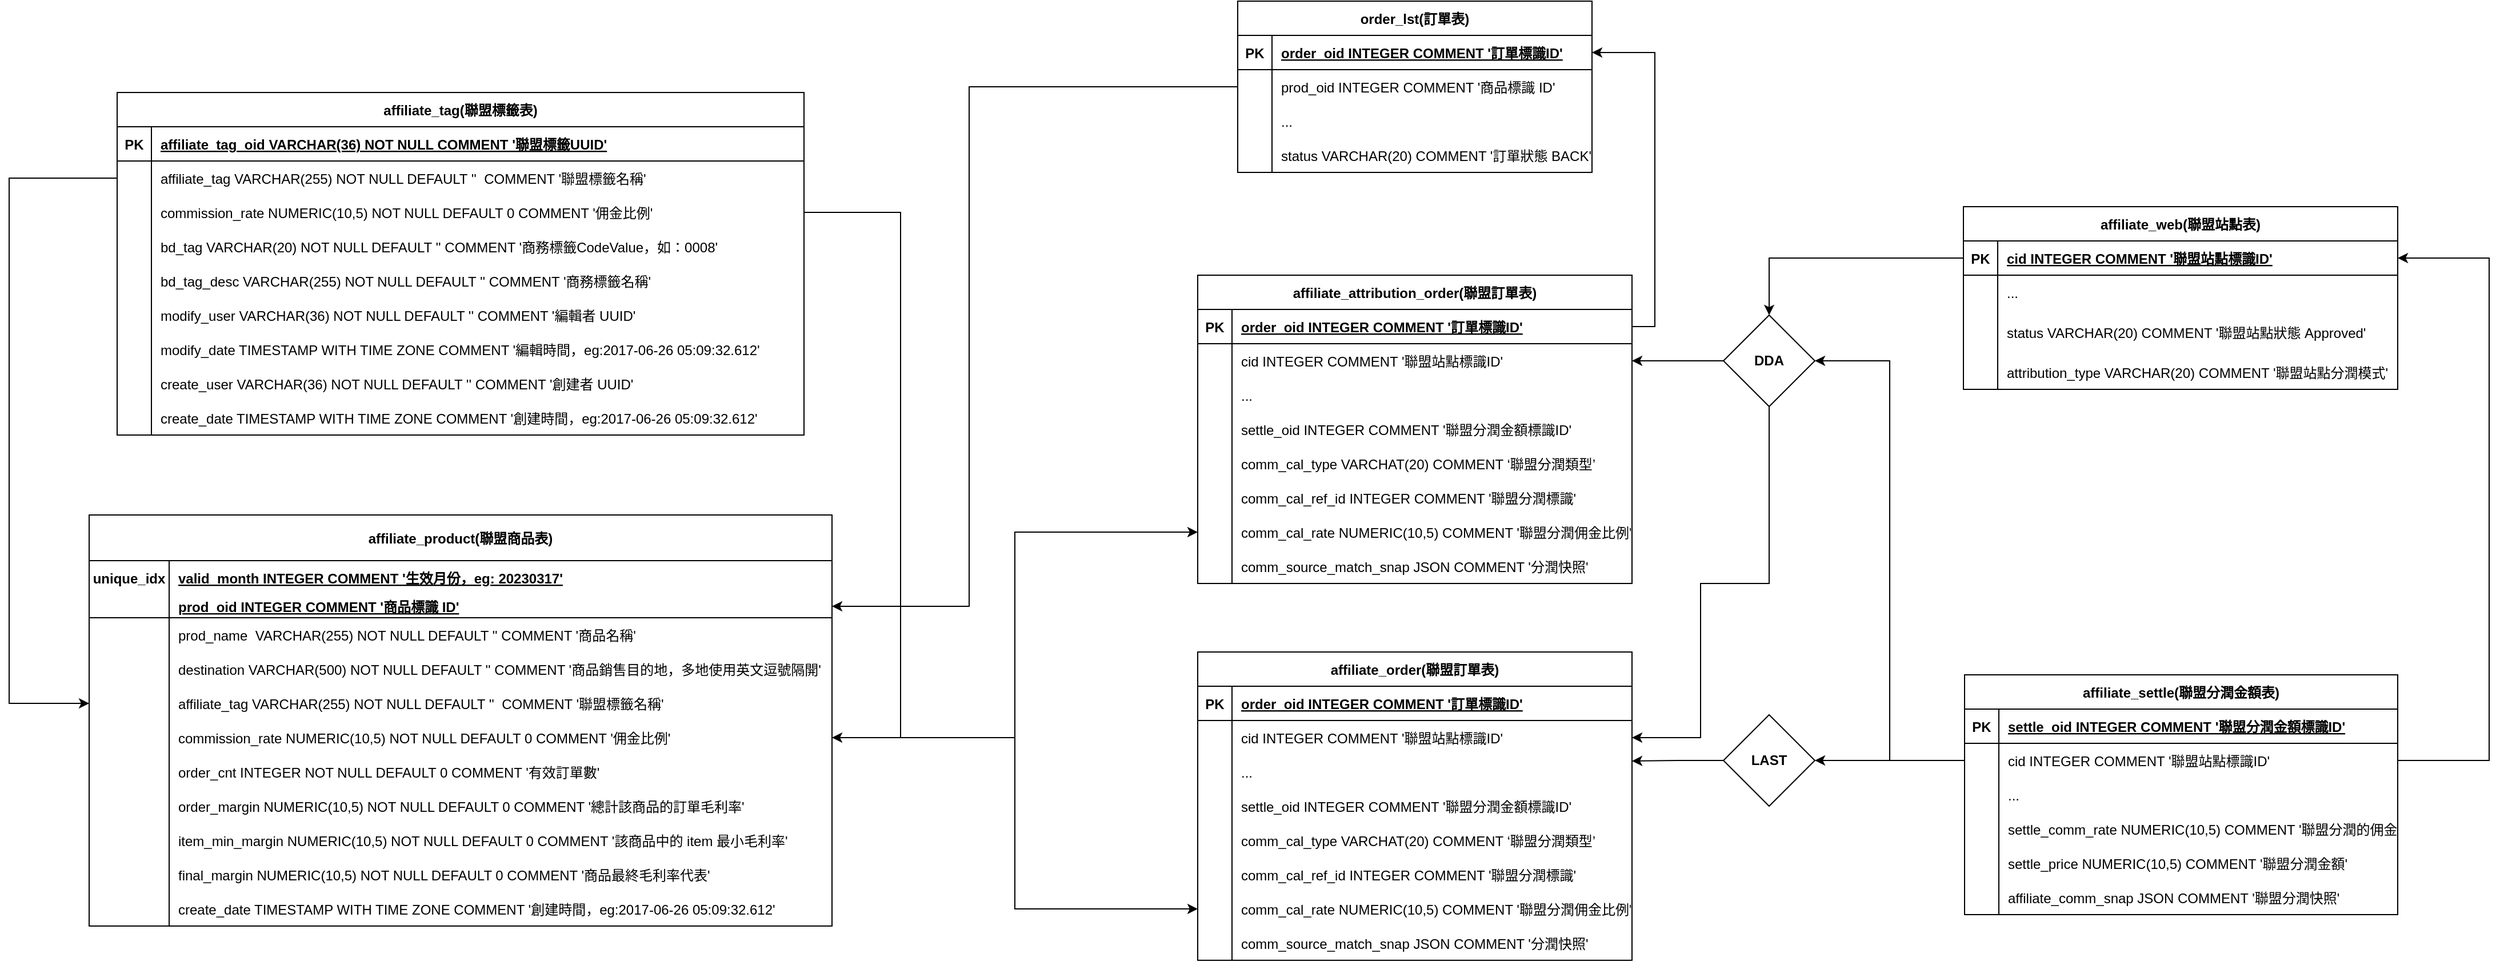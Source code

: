 <mxfile version="20.8.16" type="github">
  <diagram id="R2lEEEUBdFMjLlhIrx00" name="Page-1">
    <mxGraphModel dx="1203" dy="2204" grid="1" gridSize="10" guides="1" tooltips="1" connect="1" arrows="1" fold="1" page="1" pageScale="1" pageWidth="850" pageHeight="1100" math="0" shadow="0" extFonts="Permanent Marker^https://fonts.googleapis.com/css?family=Permanent+Marker">
      <root>
        <mxCell id="0" />
        <mxCell id="1" parent="0" />
        <mxCell id="WJ0qPZ8VlOcd7IL-W5qs-34" value="affiliate_tag(聯盟標籤表)" style="shape=table;startSize=30;container=1;collapsible=1;childLayout=tableLayout;fixedRows=1;rowLines=0;fontStyle=1;align=center;resizeLast=1;" parent="1" vertex="1">
          <mxGeometry x="1104.5" y="-940" width="601" height="300" as="geometry" />
        </mxCell>
        <mxCell id="WJ0qPZ8VlOcd7IL-W5qs-35" value="" style="shape=tableRow;horizontal=0;startSize=0;swimlaneHead=0;swimlaneBody=0;fillColor=none;collapsible=0;dropTarget=0;points=[[0,0.5],[1,0.5]];portConstraint=eastwest;top=0;left=0;right=0;bottom=1;" parent="WJ0qPZ8VlOcd7IL-W5qs-34" vertex="1">
          <mxGeometry y="30" width="601" height="30" as="geometry" />
        </mxCell>
        <mxCell id="WJ0qPZ8VlOcd7IL-W5qs-36" value="PK" style="shape=partialRectangle;connectable=0;fillColor=none;top=0;left=0;bottom=0;right=0;fontStyle=1;overflow=hidden;" parent="WJ0qPZ8VlOcd7IL-W5qs-35" vertex="1">
          <mxGeometry width="30" height="30" as="geometry">
            <mxRectangle width="30" height="30" as="alternateBounds" />
          </mxGeometry>
        </mxCell>
        <mxCell id="WJ0qPZ8VlOcd7IL-W5qs-37" value="affiliate_tag_oid VARCHAR(36) NOT NULL COMMENT &#39;聯盟標籤UUID&#39;" style="shape=partialRectangle;connectable=0;fillColor=none;top=0;left=0;bottom=0;right=0;align=left;spacingLeft=6;fontStyle=5;overflow=hidden;" parent="WJ0qPZ8VlOcd7IL-W5qs-35" vertex="1">
          <mxGeometry x="30" width="571" height="30" as="geometry">
            <mxRectangle width="571" height="30" as="alternateBounds" />
          </mxGeometry>
        </mxCell>
        <mxCell id="WJ0qPZ8VlOcd7IL-W5qs-38" value="" style="shape=tableRow;horizontal=0;startSize=0;swimlaneHead=0;swimlaneBody=0;fillColor=none;collapsible=0;dropTarget=0;points=[[0,0.5],[1,0.5]];portConstraint=eastwest;top=0;left=0;right=0;bottom=0;" parent="WJ0qPZ8VlOcd7IL-W5qs-34" vertex="1">
          <mxGeometry y="60" width="601" height="30" as="geometry" />
        </mxCell>
        <mxCell id="WJ0qPZ8VlOcd7IL-W5qs-39" value="" style="shape=partialRectangle;connectable=0;fillColor=none;top=0;left=0;bottom=0;right=0;editable=1;overflow=hidden;" parent="WJ0qPZ8VlOcd7IL-W5qs-38" vertex="1">
          <mxGeometry width="30" height="30" as="geometry">
            <mxRectangle width="30" height="30" as="alternateBounds" />
          </mxGeometry>
        </mxCell>
        <mxCell id="WJ0qPZ8VlOcd7IL-W5qs-40" value="affiliate_tag VARCHAR(255) NOT NULL DEFAULT &#39;&#39;  COMMENT &#39;聯盟標籤名稱&#39;" style="shape=partialRectangle;connectable=0;fillColor=none;top=0;left=0;bottom=0;right=0;align=left;spacingLeft=6;overflow=hidden;" parent="WJ0qPZ8VlOcd7IL-W5qs-38" vertex="1">
          <mxGeometry x="30" width="571" height="30" as="geometry">
            <mxRectangle width="571" height="30" as="alternateBounds" />
          </mxGeometry>
        </mxCell>
        <mxCell id="WJ0qPZ8VlOcd7IL-W5qs-57" value="" style="shape=tableRow;horizontal=0;startSize=0;swimlaneHead=0;swimlaneBody=0;fillColor=none;collapsible=0;dropTarget=0;points=[[0,0.5],[1,0.5]];portConstraint=eastwest;top=0;left=0;right=0;bottom=0;" parent="WJ0qPZ8VlOcd7IL-W5qs-34" vertex="1">
          <mxGeometry y="90" width="601" height="30" as="geometry" />
        </mxCell>
        <mxCell id="WJ0qPZ8VlOcd7IL-W5qs-58" value="" style="shape=partialRectangle;connectable=0;fillColor=none;top=0;left=0;bottom=0;right=0;editable=1;overflow=hidden;" parent="WJ0qPZ8VlOcd7IL-W5qs-57" vertex="1">
          <mxGeometry width="30" height="30" as="geometry">
            <mxRectangle width="30" height="30" as="alternateBounds" />
          </mxGeometry>
        </mxCell>
        <mxCell id="WJ0qPZ8VlOcd7IL-W5qs-59" value="commission_rate NUMERIC(10,5) NOT NULL DEFAULT 0 COMMENT &#39;佣金比例&#39;" style="shape=partialRectangle;connectable=0;fillColor=none;top=0;left=0;bottom=0;right=0;align=left;spacingLeft=6;overflow=hidden;" parent="WJ0qPZ8VlOcd7IL-W5qs-57" vertex="1">
          <mxGeometry x="30" width="571" height="30" as="geometry">
            <mxRectangle width="571" height="30" as="alternateBounds" />
          </mxGeometry>
        </mxCell>
        <mxCell id="WJ0qPZ8VlOcd7IL-W5qs-41" value="" style="shape=tableRow;horizontal=0;startSize=0;swimlaneHead=0;swimlaneBody=0;fillColor=none;collapsible=0;dropTarget=0;points=[[0,0.5],[1,0.5]];portConstraint=eastwest;top=0;left=0;right=0;bottom=0;" parent="WJ0qPZ8VlOcd7IL-W5qs-34" vertex="1">
          <mxGeometry y="120" width="601" height="30" as="geometry" />
        </mxCell>
        <mxCell id="WJ0qPZ8VlOcd7IL-W5qs-42" value="" style="shape=partialRectangle;connectable=0;fillColor=none;top=0;left=0;bottom=0;right=0;editable=1;overflow=hidden;" parent="WJ0qPZ8VlOcd7IL-W5qs-41" vertex="1">
          <mxGeometry width="30" height="30" as="geometry">
            <mxRectangle width="30" height="30" as="alternateBounds" />
          </mxGeometry>
        </mxCell>
        <mxCell id="WJ0qPZ8VlOcd7IL-W5qs-43" value="bd_tag VARCHAR(20) NOT NULL DEFAULT &#39;&#39; COMMENT &#39;商務標籤CodeValue，如：0008&#39;" style="shape=partialRectangle;connectable=0;fillColor=none;top=0;left=0;bottom=0;right=0;align=left;spacingLeft=6;overflow=hidden;" parent="WJ0qPZ8VlOcd7IL-W5qs-41" vertex="1">
          <mxGeometry x="30" width="571" height="30" as="geometry">
            <mxRectangle width="571" height="30" as="alternateBounds" />
          </mxGeometry>
        </mxCell>
        <mxCell id="WJ0qPZ8VlOcd7IL-W5qs-54" value="" style="shape=tableRow;horizontal=0;startSize=0;swimlaneHead=0;swimlaneBody=0;fillColor=none;collapsible=0;dropTarget=0;points=[[0,0.5],[1,0.5]];portConstraint=eastwest;top=0;left=0;right=0;bottom=0;" parent="WJ0qPZ8VlOcd7IL-W5qs-34" vertex="1">
          <mxGeometry y="150" width="601" height="30" as="geometry" />
        </mxCell>
        <mxCell id="WJ0qPZ8VlOcd7IL-W5qs-55" value="" style="shape=partialRectangle;connectable=0;fillColor=none;top=0;left=0;bottom=0;right=0;editable=1;overflow=hidden;" parent="WJ0qPZ8VlOcd7IL-W5qs-54" vertex="1">
          <mxGeometry width="30" height="30" as="geometry">
            <mxRectangle width="30" height="30" as="alternateBounds" />
          </mxGeometry>
        </mxCell>
        <mxCell id="WJ0qPZ8VlOcd7IL-W5qs-56" value="bd_tag_desc VARCHAR(255) NOT NULL DEFAULT &#39;&#39; COMMENT &#39;商務標籤名稱&#39;" style="shape=partialRectangle;connectable=0;fillColor=none;top=0;left=0;bottom=0;right=0;align=left;spacingLeft=6;overflow=hidden;" parent="WJ0qPZ8VlOcd7IL-W5qs-54" vertex="1">
          <mxGeometry x="30" width="571" height="30" as="geometry">
            <mxRectangle width="571" height="30" as="alternateBounds" />
          </mxGeometry>
        </mxCell>
        <mxCell id="WJ0qPZ8VlOcd7IL-W5qs-60" value="" style="shape=tableRow;horizontal=0;startSize=0;swimlaneHead=0;swimlaneBody=0;fillColor=none;collapsible=0;dropTarget=0;points=[[0,0.5],[1,0.5]];portConstraint=eastwest;top=0;left=0;right=0;bottom=0;" parent="WJ0qPZ8VlOcd7IL-W5qs-34" vertex="1">
          <mxGeometry y="180" width="601" height="30" as="geometry" />
        </mxCell>
        <mxCell id="WJ0qPZ8VlOcd7IL-W5qs-61" value="" style="shape=partialRectangle;connectable=0;fillColor=none;top=0;left=0;bottom=0;right=0;editable=1;overflow=hidden;" parent="WJ0qPZ8VlOcd7IL-W5qs-60" vertex="1">
          <mxGeometry width="30" height="30" as="geometry">
            <mxRectangle width="30" height="30" as="alternateBounds" />
          </mxGeometry>
        </mxCell>
        <mxCell id="WJ0qPZ8VlOcd7IL-W5qs-62" value="modify_user VARCHAR(36) NOT NULL DEFAULT &#39;&#39; COMMENT &#39;編輯者 UUID&#39;" style="shape=partialRectangle;connectable=0;fillColor=none;top=0;left=0;bottom=0;right=0;align=left;spacingLeft=6;overflow=hidden;" parent="WJ0qPZ8VlOcd7IL-W5qs-60" vertex="1">
          <mxGeometry x="30" width="571" height="30" as="geometry">
            <mxRectangle width="571" height="30" as="alternateBounds" />
          </mxGeometry>
        </mxCell>
        <mxCell id="WJ0qPZ8VlOcd7IL-W5qs-66" value="" style="shape=tableRow;horizontal=0;startSize=0;swimlaneHead=0;swimlaneBody=0;fillColor=none;collapsible=0;dropTarget=0;points=[[0,0.5],[1,0.5]];portConstraint=eastwest;top=0;left=0;right=0;bottom=0;" parent="WJ0qPZ8VlOcd7IL-W5qs-34" vertex="1">
          <mxGeometry y="210" width="601" height="30" as="geometry" />
        </mxCell>
        <mxCell id="WJ0qPZ8VlOcd7IL-W5qs-67" value="" style="shape=partialRectangle;connectable=0;fillColor=none;top=0;left=0;bottom=0;right=0;editable=1;overflow=hidden;" parent="WJ0qPZ8VlOcd7IL-W5qs-66" vertex="1">
          <mxGeometry width="30" height="30" as="geometry">
            <mxRectangle width="30" height="30" as="alternateBounds" />
          </mxGeometry>
        </mxCell>
        <mxCell id="WJ0qPZ8VlOcd7IL-W5qs-68" value="modify_date TIMESTAMP WITH TIME ZONE COMMENT &#39;編輯時間，eg:2017-06-26 05:09:32.612&#39;" style="shape=partialRectangle;connectable=0;fillColor=none;top=0;left=0;bottom=0;right=0;align=left;spacingLeft=6;overflow=hidden;" parent="WJ0qPZ8VlOcd7IL-W5qs-66" vertex="1">
          <mxGeometry x="30" width="571" height="30" as="geometry">
            <mxRectangle width="571" height="30" as="alternateBounds" />
          </mxGeometry>
        </mxCell>
        <mxCell id="WJ0qPZ8VlOcd7IL-W5qs-63" value="" style="shape=tableRow;horizontal=0;startSize=0;swimlaneHead=0;swimlaneBody=0;fillColor=none;collapsible=0;dropTarget=0;points=[[0,0.5],[1,0.5]];portConstraint=eastwest;top=0;left=0;right=0;bottom=0;" parent="WJ0qPZ8VlOcd7IL-W5qs-34" vertex="1">
          <mxGeometry y="240" width="601" height="30" as="geometry" />
        </mxCell>
        <mxCell id="WJ0qPZ8VlOcd7IL-W5qs-64" value="" style="shape=partialRectangle;connectable=0;fillColor=none;top=0;left=0;bottom=0;right=0;editable=1;overflow=hidden;" parent="WJ0qPZ8VlOcd7IL-W5qs-63" vertex="1">
          <mxGeometry width="30" height="30" as="geometry">
            <mxRectangle width="30" height="30" as="alternateBounds" />
          </mxGeometry>
        </mxCell>
        <mxCell id="WJ0qPZ8VlOcd7IL-W5qs-65" value="create_user VARCHAR(36) NOT NULL DEFAULT &#39;&#39; COMMENT &#39;創建者 UUID&#39;" style="shape=partialRectangle;connectable=0;fillColor=none;top=0;left=0;bottom=0;right=0;align=left;spacingLeft=6;overflow=hidden;" parent="WJ0qPZ8VlOcd7IL-W5qs-63" vertex="1">
          <mxGeometry x="30" width="571" height="30" as="geometry">
            <mxRectangle width="571" height="30" as="alternateBounds" />
          </mxGeometry>
        </mxCell>
        <mxCell id="WJ0qPZ8VlOcd7IL-W5qs-44" value="" style="shape=tableRow;horizontal=0;startSize=0;swimlaneHead=0;swimlaneBody=0;fillColor=none;collapsible=0;dropTarget=0;points=[[0,0.5],[1,0.5]];portConstraint=eastwest;top=0;left=0;right=0;bottom=0;" parent="WJ0qPZ8VlOcd7IL-W5qs-34" vertex="1">
          <mxGeometry y="270" width="601" height="30" as="geometry" />
        </mxCell>
        <mxCell id="WJ0qPZ8VlOcd7IL-W5qs-45" value="" style="shape=partialRectangle;connectable=0;fillColor=none;top=0;left=0;bottom=0;right=0;editable=1;overflow=hidden;" parent="WJ0qPZ8VlOcd7IL-W5qs-44" vertex="1">
          <mxGeometry width="30" height="30" as="geometry">
            <mxRectangle width="30" height="30" as="alternateBounds" />
          </mxGeometry>
        </mxCell>
        <mxCell id="WJ0qPZ8VlOcd7IL-W5qs-46" value="create_date TIMESTAMP WITH TIME ZONE COMMENT &#39;創建時間，eg:2017-06-26 05:09:32.612&#39;" style="shape=partialRectangle;connectable=0;fillColor=none;top=0;left=0;bottom=0;right=0;align=left;spacingLeft=6;overflow=hidden;" parent="WJ0qPZ8VlOcd7IL-W5qs-44" vertex="1">
          <mxGeometry x="30" width="571" height="30" as="geometry">
            <mxRectangle width="571" height="30" as="alternateBounds" />
          </mxGeometry>
        </mxCell>
        <mxCell id="WJ0qPZ8VlOcd7IL-W5qs-72" value="affiliate_product(聯盟商品表)" style="shape=table;startSize=40;container=1;collapsible=1;childLayout=tableLayout;fixedRows=1;rowLines=0;fontStyle=1;align=center;resizeLast=1;" parent="1" vertex="1">
          <mxGeometry x="1080" y="-570" width="650.0" height="360" as="geometry" />
        </mxCell>
        <mxCell id="WJ0qPZ8VlOcd7IL-W5qs-73" value="" style="shape=tableRow;horizontal=0;startSize=0;swimlaneHead=0;swimlaneBody=0;fillColor=none;collapsible=0;dropTarget=0;points=[[0,0.5],[1,0.5]];portConstraint=eastwest;top=0;left=0;right=0;bottom=0;" parent="WJ0qPZ8VlOcd7IL-W5qs-72" vertex="1">
          <mxGeometry y="40" width="650.0" height="30" as="geometry" />
        </mxCell>
        <mxCell id="WJ0qPZ8VlOcd7IL-W5qs-74" value="unique_idx" style="shape=partialRectangle;connectable=0;fillColor=none;top=0;left=0;bottom=0;right=0;fontStyle=1;overflow=hidden;" parent="WJ0qPZ8VlOcd7IL-W5qs-73" vertex="1">
          <mxGeometry width="70.0" height="30" as="geometry">
            <mxRectangle width="70.0" height="30" as="alternateBounds" />
          </mxGeometry>
        </mxCell>
        <mxCell id="WJ0qPZ8VlOcd7IL-W5qs-75" value="valid_month INTEGER COMMENT &#39;生效月份，eg: 20230317&#39;" style="shape=partialRectangle;connectable=0;fillColor=none;top=0;left=0;bottom=0;right=0;align=left;spacingLeft=6;fontStyle=5;overflow=hidden;" parent="WJ0qPZ8VlOcd7IL-W5qs-73" vertex="1">
          <mxGeometry x="70.0" width="580" height="30" as="geometry">
            <mxRectangle width="580" height="30" as="alternateBounds" />
          </mxGeometry>
        </mxCell>
        <mxCell id="WJ0qPZ8VlOcd7IL-W5qs-76" value="" style="shape=tableRow;horizontal=0;startSize=0;swimlaneHead=0;swimlaneBody=0;fillColor=none;collapsible=0;dropTarget=0;points=[[0,0.5],[1,0.5]];portConstraint=eastwest;top=0;left=0;right=0;bottom=1;" parent="WJ0qPZ8VlOcd7IL-W5qs-72" vertex="1">
          <mxGeometry y="70" width="650.0" height="20" as="geometry" />
        </mxCell>
        <mxCell id="WJ0qPZ8VlOcd7IL-W5qs-77" value="" style="shape=partialRectangle;connectable=0;fillColor=none;top=0;left=0;bottom=0;right=0;fontStyle=1;overflow=hidden;" parent="WJ0qPZ8VlOcd7IL-W5qs-76" vertex="1">
          <mxGeometry width="70.0" height="20" as="geometry">
            <mxRectangle width="70.0" height="20" as="alternateBounds" />
          </mxGeometry>
        </mxCell>
        <mxCell id="WJ0qPZ8VlOcd7IL-W5qs-78" value="prod_oid INTEGER COMMENT &#39;商品標識 ID&#39;" style="shape=partialRectangle;connectable=0;fillColor=none;top=0;left=0;bottom=0;right=0;align=left;spacingLeft=6;fontStyle=5;overflow=hidden;" parent="WJ0qPZ8VlOcd7IL-W5qs-76" vertex="1">
          <mxGeometry x="70.0" width="580" height="20" as="geometry">
            <mxRectangle width="580" height="20" as="alternateBounds" />
          </mxGeometry>
        </mxCell>
        <mxCell id="WJ0qPZ8VlOcd7IL-W5qs-79" value="" style="shape=tableRow;horizontal=0;startSize=0;swimlaneHead=0;swimlaneBody=0;fillColor=none;collapsible=0;dropTarget=0;points=[[0,0.5],[1,0.5]];portConstraint=eastwest;top=0;left=0;right=0;bottom=0;" parent="WJ0qPZ8VlOcd7IL-W5qs-72" vertex="1">
          <mxGeometry y="90" width="650.0" height="30" as="geometry" />
        </mxCell>
        <mxCell id="WJ0qPZ8VlOcd7IL-W5qs-80" value="" style="shape=partialRectangle;connectable=0;fillColor=none;top=0;left=0;bottom=0;right=0;editable=1;overflow=hidden;" parent="WJ0qPZ8VlOcd7IL-W5qs-79" vertex="1">
          <mxGeometry width="70.0" height="30" as="geometry">
            <mxRectangle width="70.0" height="30" as="alternateBounds" />
          </mxGeometry>
        </mxCell>
        <mxCell id="WJ0qPZ8VlOcd7IL-W5qs-81" value="prod_name  VARCHAR(255) NOT NULL DEFAULT &#39;&#39; COMMENT &#39;商品名稱&#39;" style="shape=partialRectangle;connectable=0;fillColor=none;top=0;left=0;bottom=0;right=0;align=left;spacingLeft=6;overflow=hidden;" parent="WJ0qPZ8VlOcd7IL-W5qs-79" vertex="1">
          <mxGeometry x="70.0" width="580" height="30" as="geometry">
            <mxRectangle width="580" height="30" as="alternateBounds" />
          </mxGeometry>
        </mxCell>
        <mxCell id="WJ0qPZ8VlOcd7IL-W5qs-82" value="" style="shape=tableRow;horizontal=0;startSize=0;swimlaneHead=0;swimlaneBody=0;fillColor=none;collapsible=0;dropTarget=0;points=[[0,0.5],[1,0.5]];portConstraint=eastwest;top=0;left=0;right=0;bottom=0;" parent="WJ0qPZ8VlOcd7IL-W5qs-72" vertex="1">
          <mxGeometry y="120" width="650.0" height="30" as="geometry" />
        </mxCell>
        <mxCell id="WJ0qPZ8VlOcd7IL-W5qs-83" value="" style="shape=partialRectangle;connectable=0;fillColor=none;top=0;left=0;bottom=0;right=0;editable=1;overflow=hidden;" parent="WJ0qPZ8VlOcd7IL-W5qs-82" vertex="1">
          <mxGeometry width="70.0" height="30" as="geometry">
            <mxRectangle width="70.0" height="30" as="alternateBounds" />
          </mxGeometry>
        </mxCell>
        <mxCell id="WJ0qPZ8VlOcd7IL-W5qs-84" value="destination VARCHAR(500) NOT NULL DEFAULT &#39;&#39; COMMENT &#39;商品銷售目的地，多地使用英文逗號隔開&#39;" style="shape=partialRectangle;connectable=0;fillColor=none;top=0;left=0;bottom=0;right=0;align=left;spacingLeft=6;overflow=hidden;" parent="WJ0qPZ8VlOcd7IL-W5qs-82" vertex="1">
          <mxGeometry x="70.0" width="580" height="30" as="geometry">
            <mxRectangle width="580" height="30" as="alternateBounds" />
          </mxGeometry>
        </mxCell>
        <mxCell id="WJ0qPZ8VlOcd7IL-W5qs-85" value="" style="shape=tableRow;horizontal=0;startSize=0;swimlaneHead=0;swimlaneBody=0;fillColor=none;collapsible=0;dropTarget=0;points=[[0,0.5],[1,0.5]];portConstraint=eastwest;top=0;left=0;right=0;bottom=0;" parent="WJ0qPZ8VlOcd7IL-W5qs-72" vertex="1">
          <mxGeometry y="150" width="650.0" height="30" as="geometry" />
        </mxCell>
        <mxCell id="WJ0qPZ8VlOcd7IL-W5qs-86" value="" style="shape=partialRectangle;connectable=0;fillColor=none;top=0;left=0;bottom=0;right=0;editable=1;overflow=hidden;" parent="WJ0qPZ8VlOcd7IL-W5qs-85" vertex="1">
          <mxGeometry width="70.0" height="30" as="geometry">
            <mxRectangle width="70.0" height="30" as="alternateBounds" />
          </mxGeometry>
        </mxCell>
        <mxCell id="WJ0qPZ8VlOcd7IL-W5qs-87" value="affiliate_tag VARCHAR(255) NOT NULL DEFAULT &#39;&#39;  COMMENT &#39;聯盟標籤名稱&#39;" style="shape=partialRectangle;connectable=0;fillColor=none;top=0;left=0;bottom=0;right=0;align=left;spacingLeft=6;overflow=hidden;" parent="WJ0qPZ8VlOcd7IL-W5qs-85" vertex="1">
          <mxGeometry x="70.0" width="580" height="30" as="geometry">
            <mxRectangle width="580" height="30" as="alternateBounds" />
          </mxGeometry>
        </mxCell>
        <mxCell id="WJ0qPZ8VlOcd7IL-W5qs-91" value="" style="shape=tableRow;horizontal=0;startSize=0;swimlaneHead=0;swimlaneBody=0;fillColor=none;collapsible=0;dropTarget=0;points=[[0,0.5],[1,0.5]];portConstraint=eastwest;top=0;left=0;right=0;bottom=0;" parent="WJ0qPZ8VlOcd7IL-W5qs-72" vertex="1">
          <mxGeometry y="180" width="650.0" height="30" as="geometry" />
        </mxCell>
        <mxCell id="WJ0qPZ8VlOcd7IL-W5qs-92" value="" style="shape=partialRectangle;connectable=0;fillColor=none;top=0;left=0;bottom=0;right=0;editable=1;overflow=hidden;" parent="WJ0qPZ8VlOcd7IL-W5qs-91" vertex="1">
          <mxGeometry width="70.0" height="30" as="geometry">
            <mxRectangle width="70.0" height="30" as="alternateBounds" />
          </mxGeometry>
        </mxCell>
        <mxCell id="WJ0qPZ8VlOcd7IL-W5qs-93" value="commission_rate NUMERIC(10,5) NOT NULL DEFAULT 0 COMMENT &#39;佣金比例&#39;" style="shape=partialRectangle;connectable=0;fillColor=none;top=0;left=0;bottom=0;right=0;align=left;spacingLeft=6;overflow=hidden;" parent="WJ0qPZ8VlOcd7IL-W5qs-91" vertex="1">
          <mxGeometry x="70.0" width="580" height="30" as="geometry">
            <mxRectangle width="580" height="30" as="alternateBounds" />
          </mxGeometry>
        </mxCell>
        <mxCell id="WJ0qPZ8VlOcd7IL-W5qs-97" value="" style="shape=tableRow;horizontal=0;startSize=0;swimlaneHead=0;swimlaneBody=0;fillColor=none;collapsible=0;dropTarget=0;points=[[0,0.5],[1,0.5]];portConstraint=eastwest;top=0;left=0;right=0;bottom=0;" parent="WJ0qPZ8VlOcd7IL-W5qs-72" vertex="1">
          <mxGeometry y="210" width="650.0" height="30" as="geometry" />
        </mxCell>
        <mxCell id="WJ0qPZ8VlOcd7IL-W5qs-98" value="" style="shape=partialRectangle;connectable=0;fillColor=none;top=0;left=0;bottom=0;right=0;editable=1;overflow=hidden;" parent="WJ0qPZ8VlOcd7IL-W5qs-97" vertex="1">
          <mxGeometry width="70.0" height="30" as="geometry">
            <mxRectangle width="70.0" height="30" as="alternateBounds" />
          </mxGeometry>
        </mxCell>
        <mxCell id="WJ0qPZ8VlOcd7IL-W5qs-99" value="order_cnt INTEGER NOT NULL DEFAULT 0 COMMENT &#39;有效訂單數&#39;" style="shape=partialRectangle;connectable=0;fillColor=none;top=0;left=0;bottom=0;right=0;align=left;spacingLeft=6;overflow=hidden;" parent="WJ0qPZ8VlOcd7IL-W5qs-97" vertex="1">
          <mxGeometry x="70.0" width="580" height="30" as="geometry">
            <mxRectangle width="580" height="30" as="alternateBounds" />
          </mxGeometry>
        </mxCell>
        <mxCell id="WJ0qPZ8VlOcd7IL-W5qs-100" value="" style="shape=tableRow;horizontal=0;startSize=0;swimlaneHead=0;swimlaneBody=0;fillColor=none;collapsible=0;dropTarget=0;points=[[0,0.5],[1,0.5]];portConstraint=eastwest;top=0;left=0;right=0;bottom=0;" parent="WJ0qPZ8VlOcd7IL-W5qs-72" vertex="1">
          <mxGeometry y="240" width="650.0" height="30" as="geometry" />
        </mxCell>
        <mxCell id="WJ0qPZ8VlOcd7IL-W5qs-101" value="" style="shape=partialRectangle;connectable=0;fillColor=none;top=0;left=0;bottom=0;right=0;editable=1;overflow=hidden;" parent="WJ0qPZ8VlOcd7IL-W5qs-100" vertex="1">
          <mxGeometry width="70.0" height="30" as="geometry">
            <mxRectangle width="70.0" height="30" as="alternateBounds" />
          </mxGeometry>
        </mxCell>
        <mxCell id="WJ0qPZ8VlOcd7IL-W5qs-102" value="order_margin NUMERIC(10,5) NOT NULL DEFAULT 0 COMMENT &#39;總計該商品的訂單毛利率&#39;" style="shape=partialRectangle;connectable=0;fillColor=none;top=0;left=0;bottom=0;right=0;align=left;spacingLeft=6;overflow=hidden;" parent="WJ0qPZ8VlOcd7IL-W5qs-100" vertex="1">
          <mxGeometry x="70.0" width="580" height="30" as="geometry">
            <mxRectangle width="580" height="30" as="alternateBounds" />
          </mxGeometry>
        </mxCell>
        <mxCell id="WJ0qPZ8VlOcd7IL-W5qs-88" value="" style="shape=tableRow;horizontal=0;startSize=0;swimlaneHead=0;swimlaneBody=0;fillColor=none;collapsible=0;dropTarget=0;points=[[0,0.5],[1,0.5]];portConstraint=eastwest;top=0;left=0;right=0;bottom=0;" parent="WJ0qPZ8VlOcd7IL-W5qs-72" vertex="1">
          <mxGeometry y="270" width="650.0" height="30" as="geometry" />
        </mxCell>
        <mxCell id="WJ0qPZ8VlOcd7IL-W5qs-89" value="" style="shape=partialRectangle;connectable=0;fillColor=none;top=0;left=0;bottom=0;right=0;editable=1;overflow=hidden;" parent="WJ0qPZ8VlOcd7IL-W5qs-88" vertex="1">
          <mxGeometry width="70.0" height="30" as="geometry">
            <mxRectangle width="70.0" height="30" as="alternateBounds" />
          </mxGeometry>
        </mxCell>
        <mxCell id="WJ0qPZ8VlOcd7IL-W5qs-90" value="item_min_margin NUMERIC(10,5) NOT NULL DEFAULT 0 COMMENT &#39;該商品中的 item 最小毛利率&#39;" style="shape=partialRectangle;connectable=0;fillColor=none;top=0;left=0;bottom=0;right=0;align=left;spacingLeft=6;overflow=hidden;" parent="WJ0qPZ8VlOcd7IL-W5qs-88" vertex="1">
          <mxGeometry x="70.0" width="580" height="30" as="geometry">
            <mxRectangle width="580" height="30" as="alternateBounds" />
          </mxGeometry>
        </mxCell>
        <mxCell id="WJ0qPZ8VlOcd7IL-W5qs-103" value="" style="shape=tableRow;horizontal=0;startSize=0;swimlaneHead=0;swimlaneBody=0;fillColor=none;collapsible=0;dropTarget=0;points=[[0,0.5],[1,0.5]];portConstraint=eastwest;top=0;left=0;right=0;bottom=0;" parent="WJ0qPZ8VlOcd7IL-W5qs-72" vertex="1">
          <mxGeometry y="300" width="650.0" height="30" as="geometry" />
        </mxCell>
        <mxCell id="WJ0qPZ8VlOcd7IL-W5qs-104" value="" style="shape=partialRectangle;connectable=0;fillColor=none;top=0;left=0;bottom=0;right=0;editable=1;overflow=hidden;" parent="WJ0qPZ8VlOcd7IL-W5qs-103" vertex="1">
          <mxGeometry width="70.0" height="30" as="geometry">
            <mxRectangle width="70.0" height="30" as="alternateBounds" />
          </mxGeometry>
        </mxCell>
        <mxCell id="WJ0qPZ8VlOcd7IL-W5qs-105" value="final_margin NUMERIC(10,5) NOT NULL DEFAULT 0 COMMENT &#39;商品最終毛利率代表&#39;" style="shape=partialRectangle;connectable=0;fillColor=none;top=0;left=0;bottom=0;right=0;align=left;spacingLeft=6;overflow=hidden;" parent="WJ0qPZ8VlOcd7IL-W5qs-103" vertex="1">
          <mxGeometry x="70.0" width="580" height="30" as="geometry">
            <mxRectangle width="580" height="30" as="alternateBounds" />
          </mxGeometry>
        </mxCell>
        <mxCell id="WJ0qPZ8VlOcd7IL-W5qs-94" value="" style="shape=tableRow;horizontal=0;startSize=0;swimlaneHead=0;swimlaneBody=0;fillColor=none;collapsible=0;dropTarget=0;points=[[0,0.5],[1,0.5]];portConstraint=eastwest;top=0;left=0;right=0;bottom=0;" parent="WJ0qPZ8VlOcd7IL-W5qs-72" vertex="1">
          <mxGeometry y="330" width="650.0" height="30" as="geometry" />
        </mxCell>
        <mxCell id="WJ0qPZ8VlOcd7IL-W5qs-95" value="" style="shape=partialRectangle;connectable=0;fillColor=none;top=0;left=0;bottom=0;right=0;editable=1;overflow=hidden;" parent="WJ0qPZ8VlOcd7IL-W5qs-94" vertex="1">
          <mxGeometry width="70.0" height="30" as="geometry">
            <mxRectangle width="70.0" height="30" as="alternateBounds" />
          </mxGeometry>
        </mxCell>
        <mxCell id="WJ0qPZ8VlOcd7IL-W5qs-96" value="create_date TIMESTAMP WITH TIME ZONE COMMENT &#39;創建時間，eg:2017-06-26 05:09:32.612&#39;" style="shape=partialRectangle;connectable=0;fillColor=none;top=0;left=0;bottom=0;right=0;align=left;spacingLeft=6;overflow=hidden;" parent="WJ0qPZ8VlOcd7IL-W5qs-94" vertex="1">
          <mxGeometry x="70.0" width="580" height="30" as="geometry">
            <mxRectangle width="580" height="30" as="alternateBounds" />
          </mxGeometry>
        </mxCell>
        <mxCell id="WJ0qPZ8VlOcd7IL-W5qs-108" value="affiliate_attribution_order(聯盟訂單表)" style="shape=table;startSize=30;container=1;collapsible=1;childLayout=tableLayout;fixedRows=1;rowLines=0;fontStyle=1;align=center;resizeLast=1;" parent="1" vertex="1">
          <mxGeometry x="2050" y="-780" width="380" height="270" as="geometry" />
        </mxCell>
        <mxCell id="WJ0qPZ8VlOcd7IL-W5qs-109" value="" style="shape=tableRow;horizontal=0;startSize=0;swimlaneHead=0;swimlaneBody=0;fillColor=none;collapsible=0;dropTarget=0;points=[[0,0.5],[1,0.5]];portConstraint=eastwest;top=0;left=0;right=0;bottom=1;" parent="WJ0qPZ8VlOcd7IL-W5qs-108" vertex="1">
          <mxGeometry y="30" width="380" height="30" as="geometry" />
        </mxCell>
        <mxCell id="WJ0qPZ8VlOcd7IL-W5qs-110" value="PK" style="shape=partialRectangle;connectable=0;fillColor=none;top=0;left=0;bottom=0;right=0;fontStyle=1;overflow=hidden;" parent="WJ0qPZ8VlOcd7IL-W5qs-109" vertex="1">
          <mxGeometry width="30" height="30" as="geometry">
            <mxRectangle width="30" height="30" as="alternateBounds" />
          </mxGeometry>
        </mxCell>
        <mxCell id="WJ0qPZ8VlOcd7IL-W5qs-111" value="order_oid INTEGER COMMENT &#39;訂單標識ID&#39;" style="shape=partialRectangle;connectable=0;fillColor=none;top=0;left=0;bottom=0;right=0;align=left;spacingLeft=6;fontStyle=5;overflow=hidden;" parent="WJ0qPZ8VlOcd7IL-W5qs-109" vertex="1">
          <mxGeometry x="30" width="350" height="30" as="geometry">
            <mxRectangle width="350" height="30" as="alternateBounds" />
          </mxGeometry>
        </mxCell>
        <mxCell id="WJ0qPZ8VlOcd7IL-W5qs-112" value="" style="shape=tableRow;horizontal=0;startSize=0;swimlaneHead=0;swimlaneBody=0;fillColor=none;collapsible=0;dropTarget=0;points=[[0,0.5],[1,0.5]];portConstraint=eastwest;top=0;left=0;right=0;bottom=0;" parent="WJ0qPZ8VlOcd7IL-W5qs-108" vertex="1">
          <mxGeometry y="60" width="380" height="30" as="geometry" />
        </mxCell>
        <mxCell id="WJ0qPZ8VlOcd7IL-W5qs-113" value="" style="shape=partialRectangle;connectable=0;fillColor=none;top=0;left=0;bottom=0;right=0;editable=1;overflow=hidden;" parent="WJ0qPZ8VlOcd7IL-W5qs-112" vertex="1">
          <mxGeometry width="30" height="30" as="geometry">
            <mxRectangle width="30" height="30" as="alternateBounds" />
          </mxGeometry>
        </mxCell>
        <mxCell id="WJ0qPZ8VlOcd7IL-W5qs-114" value="cid INTEGER COMMENT &#39;聯盟站點標識ID&#39;" style="shape=partialRectangle;connectable=0;fillColor=none;top=0;left=0;bottom=0;right=0;align=left;spacingLeft=6;overflow=hidden;" parent="WJ0qPZ8VlOcd7IL-W5qs-112" vertex="1">
          <mxGeometry x="30" width="350" height="30" as="geometry">
            <mxRectangle width="350" height="30" as="alternateBounds" />
          </mxGeometry>
        </mxCell>
        <mxCell id="WJ0qPZ8VlOcd7IL-W5qs-115" value="" style="shape=tableRow;horizontal=0;startSize=0;swimlaneHead=0;swimlaneBody=0;fillColor=none;collapsible=0;dropTarget=0;points=[[0,0.5],[1,0.5]];portConstraint=eastwest;top=0;left=0;right=0;bottom=0;" parent="WJ0qPZ8VlOcd7IL-W5qs-108" vertex="1">
          <mxGeometry y="90" width="380" height="30" as="geometry" />
        </mxCell>
        <mxCell id="WJ0qPZ8VlOcd7IL-W5qs-116" value="" style="shape=partialRectangle;connectable=0;fillColor=none;top=0;left=0;bottom=0;right=0;editable=1;overflow=hidden;" parent="WJ0qPZ8VlOcd7IL-W5qs-115" vertex="1">
          <mxGeometry width="30" height="30" as="geometry">
            <mxRectangle width="30" height="30" as="alternateBounds" />
          </mxGeometry>
        </mxCell>
        <mxCell id="WJ0qPZ8VlOcd7IL-W5qs-117" value="..." style="shape=partialRectangle;connectable=0;fillColor=none;top=0;left=0;bottom=0;right=0;align=left;spacingLeft=6;overflow=hidden;" parent="WJ0qPZ8VlOcd7IL-W5qs-115" vertex="1">
          <mxGeometry x="30" width="350" height="30" as="geometry">
            <mxRectangle width="350" height="30" as="alternateBounds" />
          </mxGeometry>
        </mxCell>
        <mxCell id="WJ0qPZ8VlOcd7IL-W5qs-156" value="" style="shape=tableRow;horizontal=0;startSize=0;swimlaneHead=0;swimlaneBody=0;fillColor=none;collapsible=0;dropTarget=0;points=[[0,0.5],[1,0.5]];portConstraint=eastwest;top=0;left=0;right=0;bottom=0;" parent="WJ0qPZ8VlOcd7IL-W5qs-108" vertex="1">
          <mxGeometry y="120" width="380" height="30" as="geometry" />
        </mxCell>
        <mxCell id="WJ0qPZ8VlOcd7IL-W5qs-157" value="" style="shape=partialRectangle;connectable=0;fillColor=none;top=0;left=0;bottom=0;right=0;editable=1;overflow=hidden;" parent="WJ0qPZ8VlOcd7IL-W5qs-156" vertex="1">
          <mxGeometry width="30" height="30" as="geometry">
            <mxRectangle width="30" height="30" as="alternateBounds" />
          </mxGeometry>
        </mxCell>
        <mxCell id="WJ0qPZ8VlOcd7IL-W5qs-158" value="settle_oid INTEGER COMMENT &#39;聯盟分潤金額標識ID&#39;" style="shape=partialRectangle;connectable=0;fillColor=none;top=0;left=0;bottom=0;right=0;align=left;spacingLeft=6;overflow=hidden;" parent="WJ0qPZ8VlOcd7IL-W5qs-156" vertex="1">
          <mxGeometry x="30" width="350" height="30" as="geometry">
            <mxRectangle width="350" height="30" as="alternateBounds" />
          </mxGeometry>
        </mxCell>
        <mxCell id="WJ0qPZ8VlOcd7IL-W5qs-121" value="" style="shape=tableRow;horizontal=0;startSize=0;swimlaneHead=0;swimlaneBody=0;fillColor=none;collapsible=0;dropTarget=0;points=[[0,0.5],[1,0.5]];portConstraint=eastwest;top=0;left=0;right=0;bottom=0;" parent="WJ0qPZ8VlOcd7IL-W5qs-108" vertex="1">
          <mxGeometry y="150" width="380" height="30" as="geometry" />
        </mxCell>
        <mxCell id="WJ0qPZ8VlOcd7IL-W5qs-122" value="" style="shape=partialRectangle;connectable=0;fillColor=none;top=0;left=0;bottom=0;right=0;editable=1;overflow=hidden;" parent="WJ0qPZ8VlOcd7IL-W5qs-121" vertex="1">
          <mxGeometry width="30" height="30" as="geometry">
            <mxRectangle width="30" height="30" as="alternateBounds" />
          </mxGeometry>
        </mxCell>
        <mxCell id="WJ0qPZ8VlOcd7IL-W5qs-123" value="comm_cal_type VARCHAT(20) COMMENT ‘聯盟分潤類型’" style="shape=partialRectangle;connectable=0;fillColor=none;top=0;left=0;bottom=0;right=0;align=left;spacingLeft=6;overflow=hidden;" parent="WJ0qPZ8VlOcd7IL-W5qs-121" vertex="1">
          <mxGeometry x="30" width="350" height="30" as="geometry">
            <mxRectangle width="350" height="30" as="alternateBounds" />
          </mxGeometry>
        </mxCell>
        <mxCell id="WJ0qPZ8VlOcd7IL-W5qs-124" value="" style="shape=tableRow;horizontal=0;startSize=0;swimlaneHead=0;swimlaneBody=0;fillColor=none;collapsible=0;dropTarget=0;points=[[0,0.5],[1,0.5]];portConstraint=eastwest;top=0;left=0;right=0;bottom=0;" parent="WJ0qPZ8VlOcd7IL-W5qs-108" vertex="1">
          <mxGeometry y="180" width="380" height="30" as="geometry" />
        </mxCell>
        <mxCell id="WJ0qPZ8VlOcd7IL-W5qs-125" value="" style="shape=partialRectangle;connectable=0;fillColor=none;top=0;left=0;bottom=0;right=0;editable=1;overflow=hidden;" parent="WJ0qPZ8VlOcd7IL-W5qs-124" vertex="1">
          <mxGeometry width="30" height="30" as="geometry">
            <mxRectangle width="30" height="30" as="alternateBounds" />
          </mxGeometry>
        </mxCell>
        <mxCell id="WJ0qPZ8VlOcd7IL-W5qs-126" value="comm_cal_ref_id INTEGER COMMENT &#39;聯盟分潤標識&#39;" style="shape=partialRectangle;connectable=0;fillColor=none;top=0;left=0;bottom=0;right=0;align=left;spacingLeft=6;overflow=hidden;" parent="WJ0qPZ8VlOcd7IL-W5qs-124" vertex="1">
          <mxGeometry x="30" width="350" height="30" as="geometry">
            <mxRectangle width="350" height="30" as="alternateBounds" />
          </mxGeometry>
        </mxCell>
        <mxCell id="WJ0qPZ8VlOcd7IL-W5qs-127" value="" style="shape=tableRow;horizontal=0;startSize=0;swimlaneHead=0;swimlaneBody=0;fillColor=none;collapsible=0;dropTarget=0;points=[[0,0.5],[1,0.5]];portConstraint=eastwest;top=0;left=0;right=0;bottom=0;" parent="WJ0qPZ8VlOcd7IL-W5qs-108" vertex="1">
          <mxGeometry y="210" width="380" height="30" as="geometry" />
        </mxCell>
        <mxCell id="WJ0qPZ8VlOcd7IL-W5qs-128" value="" style="shape=partialRectangle;connectable=0;fillColor=none;top=0;left=0;bottom=0;right=0;editable=1;overflow=hidden;" parent="WJ0qPZ8VlOcd7IL-W5qs-127" vertex="1">
          <mxGeometry width="30" height="30" as="geometry">
            <mxRectangle width="30" height="30" as="alternateBounds" />
          </mxGeometry>
        </mxCell>
        <mxCell id="WJ0qPZ8VlOcd7IL-W5qs-129" value="comm_cal_rate NUMERIC(10,5) COMMENT &#39;聯盟分潤佣金比例&#39;" style="shape=partialRectangle;connectable=0;fillColor=none;top=0;left=0;bottom=0;right=0;align=left;spacingLeft=6;overflow=hidden;" parent="WJ0qPZ8VlOcd7IL-W5qs-127" vertex="1">
          <mxGeometry x="30" width="350" height="30" as="geometry">
            <mxRectangle width="350" height="30" as="alternateBounds" />
          </mxGeometry>
        </mxCell>
        <mxCell id="WJ0qPZ8VlOcd7IL-W5qs-118" value="" style="shape=tableRow;horizontal=0;startSize=0;swimlaneHead=0;swimlaneBody=0;fillColor=none;collapsible=0;dropTarget=0;points=[[0,0.5],[1,0.5]];portConstraint=eastwest;top=0;left=0;right=0;bottom=0;" parent="WJ0qPZ8VlOcd7IL-W5qs-108" vertex="1">
          <mxGeometry y="240" width="380" height="30" as="geometry" />
        </mxCell>
        <mxCell id="WJ0qPZ8VlOcd7IL-W5qs-119" value="" style="shape=partialRectangle;connectable=0;fillColor=none;top=0;left=0;bottom=0;right=0;editable=1;overflow=hidden;" parent="WJ0qPZ8VlOcd7IL-W5qs-118" vertex="1">
          <mxGeometry width="30" height="30" as="geometry">
            <mxRectangle width="30" height="30" as="alternateBounds" />
          </mxGeometry>
        </mxCell>
        <mxCell id="WJ0qPZ8VlOcd7IL-W5qs-120" value="comm_source_match_snap JSON COMMENT &#39;分潤快照&#39;" style="shape=partialRectangle;connectable=0;fillColor=none;top=0;left=0;bottom=0;right=0;align=left;spacingLeft=6;overflow=hidden;" parent="WJ0qPZ8VlOcd7IL-W5qs-118" vertex="1">
          <mxGeometry x="30" width="350" height="30" as="geometry">
            <mxRectangle width="350" height="30" as="alternateBounds" />
          </mxGeometry>
        </mxCell>
        <mxCell id="WJ0qPZ8VlOcd7IL-W5qs-130" value="affiliate_web(聯盟站點表)" style="shape=table;startSize=30;container=1;collapsible=1;childLayout=tableLayout;fixedRows=1;rowLines=0;fontStyle=1;align=center;resizeLast=1;" parent="1" vertex="1">
          <mxGeometry x="2720" y="-840" width="380" height="160.0" as="geometry" />
        </mxCell>
        <mxCell id="WJ0qPZ8VlOcd7IL-W5qs-131" value="" style="shape=tableRow;horizontal=0;startSize=0;swimlaneHead=0;swimlaneBody=0;fillColor=none;collapsible=0;dropTarget=0;points=[[0,0.5],[1,0.5]];portConstraint=eastwest;top=0;left=0;right=0;bottom=1;" parent="WJ0qPZ8VlOcd7IL-W5qs-130" vertex="1">
          <mxGeometry y="30" width="380" height="30" as="geometry" />
        </mxCell>
        <mxCell id="WJ0qPZ8VlOcd7IL-W5qs-132" value="PK" style="shape=partialRectangle;connectable=0;fillColor=none;top=0;left=0;bottom=0;right=0;fontStyle=1;overflow=hidden;" parent="WJ0qPZ8VlOcd7IL-W5qs-131" vertex="1">
          <mxGeometry width="30" height="30" as="geometry">
            <mxRectangle width="30" height="30" as="alternateBounds" />
          </mxGeometry>
        </mxCell>
        <mxCell id="WJ0qPZ8VlOcd7IL-W5qs-133" value="cid INTEGER COMMENT &#39;聯盟站點標識ID&#39;" style="shape=partialRectangle;connectable=0;fillColor=none;top=0;left=0;bottom=0;right=0;align=left;spacingLeft=6;fontStyle=5;overflow=hidden;" parent="WJ0qPZ8VlOcd7IL-W5qs-131" vertex="1">
          <mxGeometry x="30" width="350" height="30" as="geometry">
            <mxRectangle width="350" height="30" as="alternateBounds" />
          </mxGeometry>
        </mxCell>
        <mxCell id="WJ0qPZ8VlOcd7IL-W5qs-134" value="" style="shape=tableRow;horizontal=0;startSize=0;swimlaneHead=0;swimlaneBody=0;fillColor=none;collapsible=0;dropTarget=0;points=[[0,0.5],[1,0.5]];portConstraint=eastwest;top=0;left=0;right=0;bottom=0;" parent="WJ0qPZ8VlOcd7IL-W5qs-130" vertex="1">
          <mxGeometry y="60" width="380" height="30" as="geometry" />
        </mxCell>
        <mxCell id="WJ0qPZ8VlOcd7IL-W5qs-135" value="" style="shape=partialRectangle;connectable=0;fillColor=none;top=0;left=0;bottom=0;right=0;editable=1;overflow=hidden;" parent="WJ0qPZ8VlOcd7IL-W5qs-134" vertex="1">
          <mxGeometry width="30" height="30" as="geometry">
            <mxRectangle width="30" height="30" as="alternateBounds" />
          </mxGeometry>
        </mxCell>
        <mxCell id="WJ0qPZ8VlOcd7IL-W5qs-136" value="..." style="shape=partialRectangle;connectable=0;fillColor=none;top=0;left=0;bottom=0;right=0;align=left;spacingLeft=6;overflow=hidden;" parent="WJ0qPZ8VlOcd7IL-W5qs-134" vertex="1">
          <mxGeometry x="30" width="350" height="30" as="geometry">
            <mxRectangle width="350" height="30" as="alternateBounds" />
          </mxGeometry>
        </mxCell>
        <mxCell id="WJ0qPZ8VlOcd7IL-W5qs-140" value="" style="shape=tableRow;horizontal=0;startSize=0;swimlaneHead=0;swimlaneBody=0;fillColor=none;collapsible=0;dropTarget=0;points=[[0,0.5],[1,0.5]];portConstraint=eastwest;top=0;left=0;right=0;bottom=0;" parent="WJ0qPZ8VlOcd7IL-W5qs-130" vertex="1">
          <mxGeometry y="90" width="380" height="40" as="geometry" />
        </mxCell>
        <mxCell id="WJ0qPZ8VlOcd7IL-W5qs-141" value="" style="shape=partialRectangle;connectable=0;fillColor=none;top=0;left=0;bottom=0;right=0;editable=1;overflow=hidden;" parent="WJ0qPZ8VlOcd7IL-W5qs-140" vertex="1">
          <mxGeometry width="30" height="40" as="geometry">
            <mxRectangle width="30" height="40" as="alternateBounds" />
          </mxGeometry>
        </mxCell>
        <mxCell id="WJ0qPZ8VlOcd7IL-W5qs-142" value="status VARCHAR(20) COMMENT &#39;聯盟站點狀態 Approved&#39;" style="shape=partialRectangle;connectable=0;fillColor=none;top=0;left=0;bottom=0;right=0;align=left;spacingLeft=6;overflow=hidden;" parent="WJ0qPZ8VlOcd7IL-W5qs-140" vertex="1">
          <mxGeometry x="30" width="350" height="40" as="geometry">
            <mxRectangle width="350" height="40" as="alternateBounds" />
          </mxGeometry>
        </mxCell>
        <mxCell id="WJ0qPZ8VlOcd7IL-W5qs-137" value="" style="shape=tableRow;horizontal=0;startSize=0;swimlaneHead=0;swimlaneBody=0;fillColor=none;collapsible=0;dropTarget=0;points=[[0,0.5],[1,0.5]];portConstraint=eastwest;top=0;left=0;right=0;bottom=0;" parent="WJ0qPZ8VlOcd7IL-W5qs-130" vertex="1">
          <mxGeometry y="130" width="380" height="30" as="geometry" />
        </mxCell>
        <mxCell id="WJ0qPZ8VlOcd7IL-W5qs-138" value="" style="shape=partialRectangle;connectable=0;fillColor=none;top=0;left=0;bottom=0;right=0;editable=1;overflow=hidden;" parent="WJ0qPZ8VlOcd7IL-W5qs-137" vertex="1">
          <mxGeometry width="30" height="30" as="geometry">
            <mxRectangle width="30" height="30" as="alternateBounds" />
          </mxGeometry>
        </mxCell>
        <mxCell id="WJ0qPZ8VlOcd7IL-W5qs-139" value="attribution_type VARCHAR(20) COMMENT &#39;聯盟站點分潤模式&#39;" style="shape=partialRectangle;connectable=0;fillColor=none;top=0;left=0;bottom=0;right=0;align=left;spacingLeft=6;overflow=hidden;" parent="WJ0qPZ8VlOcd7IL-W5qs-137" vertex="1">
          <mxGeometry x="30" width="350" height="30" as="geometry">
            <mxRectangle width="350" height="30" as="alternateBounds" />
          </mxGeometry>
        </mxCell>
        <mxCell id="WJ0qPZ8VlOcd7IL-W5qs-143" value="affiliate_settle(聯盟分潤金額表)" style="shape=table;startSize=30;container=1;collapsible=1;childLayout=tableLayout;fixedRows=1;rowLines=0;fontStyle=1;align=center;resizeLast=1;" parent="1" vertex="1">
          <mxGeometry x="2721" y="-430" width="379" height="210" as="geometry" />
        </mxCell>
        <mxCell id="WJ0qPZ8VlOcd7IL-W5qs-144" value="" style="shape=tableRow;horizontal=0;startSize=0;swimlaneHead=0;swimlaneBody=0;fillColor=none;collapsible=0;dropTarget=0;points=[[0,0.5],[1,0.5]];portConstraint=eastwest;top=0;left=0;right=0;bottom=1;" parent="WJ0qPZ8VlOcd7IL-W5qs-143" vertex="1">
          <mxGeometry y="30" width="379" height="30" as="geometry" />
        </mxCell>
        <mxCell id="WJ0qPZ8VlOcd7IL-W5qs-145" value="PK" style="shape=partialRectangle;connectable=0;fillColor=none;top=0;left=0;bottom=0;right=0;fontStyle=1;overflow=hidden;" parent="WJ0qPZ8VlOcd7IL-W5qs-144" vertex="1">
          <mxGeometry width="30" height="30" as="geometry">
            <mxRectangle width="30" height="30" as="alternateBounds" />
          </mxGeometry>
        </mxCell>
        <mxCell id="WJ0qPZ8VlOcd7IL-W5qs-146" value="settle_oid INTEGER COMMENT &#39;聯盟分潤金額標識ID&#39;" style="shape=partialRectangle;connectable=0;fillColor=none;top=0;left=0;bottom=0;right=0;align=left;spacingLeft=6;fontStyle=5;overflow=hidden;" parent="WJ0qPZ8VlOcd7IL-W5qs-144" vertex="1">
          <mxGeometry x="30" width="349" height="30" as="geometry">
            <mxRectangle width="349" height="30" as="alternateBounds" />
          </mxGeometry>
        </mxCell>
        <mxCell id="WJ0qPZ8VlOcd7IL-W5qs-252" value="" style="shape=tableRow;horizontal=0;startSize=0;swimlaneHead=0;swimlaneBody=0;fillColor=none;collapsible=0;dropTarget=0;points=[[0,0.5],[1,0.5]];portConstraint=eastwest;top=0;left=0;right=0;bottom=0;" parent="WJ0qPZ8VlOcd7IL-W5qs-143" vertex="1">
          <mxGeometry y="60" width="379" height="30" as="geometry" />
        </mxCell>
        <mxCell id="WJ0qPZ8VlOcd7IL-W5qs-253" value="" style="shape=partialRectangle;connectable=0;fillColor=none;top=0;left=0;bottom=0;right=0;editable=1;overflow=hidden;" parent="WJ0qPZ8VlOcd7IL-W5qs-252" vertex="1">
          <mxGeometry width="30" height="30" as="geometry">
            <mxRectangle width="30" height="30" as="alternateBounds" />
          </mxGeometry>
        </mxCell>
        <mxCell id="WJ0qPZ8VlOcd7IL-W5qs-254" value="cid INTEGER COMMENT &#39;聯盟站點標識ID&#39;" style="shape=partialRectangle;connectable=0;fillColor=none;top=0;left=0;bottom=0;right=0;align=left;spacingLeft=6;overflow=hidden;" parent="WJ0qPZ8VlOcd7IL-W5qs-252" vertex="1">
          <mxGeometry x="30" width="349" height="30" as="geometry">
            <mxRectangle width="349" height="30" as="alternateBounds" />
          </mxGeometry>
        </mxCell>
        <mxCell id="WJ0qPZ8VlOcd7IL-W5qs-263" value="" style="shape=tableRow;horizontal=0;startSize=0;swimlaneHead=0;swimlaneBody=0;fillColor=none;collapsible=0;dropTarget=0;points=[[0,0.5],[1,0.5]];portConstraint=eastwest;top=0;left=0;right=0;bottom=0;" parent="WJ0qPZ8VlOcd7IL-W5qs-143" vertex="1">
          <mxGeometry y="90" width="379" height="30" as="geometry" />
        </mxCell>
        <mxCell id="WJ0qPZ8VlOcd7IL-W5qs-264" value="" style="shape=partialRectangle;connectable=0;fillColor=none;top=0;left=0;bottom=0;right=0;editable=1;overflow=hidden;" parent="WJ0qPZ8VlOcd7IL-W5qs-263" vertex="1">
          <mxGeometry width="30" height="30" as="geometry">
            <mxRectangle width="30" height="30" as="alternateBounds" />
          </mxGeometry>
        </mxCell>
        <mxCell id="WJ0qPZ8VlOcd7IL-W5qs-265" value="..." style="shape=partialRectangle;connectable=0;fillColor=none;top=0;left=0;bottom=0;right=0;align=left;spacingLeft=6;overflow=hidden;" parent="WJ0qPZ8VlOcd7IL-W5qs-263" vertex="1">
          <mxGeometry x="30" width="349" height="30" as="geometry">
            <mxRectangle width="349" height="30" as="alternateBounds" />
          </mxGeometry>
        </mxCell>
        <mxCell id="WJ0qPZ8VlOcd7IL-W5qs-147" value="" style="shape=tableRow;horizontal=0;startSize=0;swimlaneHead=0;swimlaneBody=0;fillColor=none;collapsible=0;dropTarget=0;points=[[0,0.5],[1,0.5]];portConstraint=eastwest;top=0;left=0;right=0;bottom=0;" parent="WJ0qPZ8VlOcd7IL-W5qs-143" vertex="1">
          <mxGeometry y="120" width="379" height="30" as="geometry" />
        </mxCell>
        <mxCell id="WJ0qPZ8VlOcd7IL-W5qs-148" value="" style="shape=partialRectangle;connectable=0;fillColor=none;top=0;left=0;bottom=0;right=0;editable=1;overflow=hidden;" parent="WJ0qPZ8VlOcd7IL-W5qs-147" vertex="1">
          <mxGeometry width="30" height="30" as="geometry">
            <mxRectangle width="30" height="30" as="alternateBounds" />
          </mxGeometry>
        </mxCell>
        <mxCell id="WJ0qPZ8VlOcd7IL-W5qs-149" value="settle_comm_rate NUMERIC(10,5) COMMENT &#39;聯盟分潤的佣金比例&#39;" style="shape=partialRectangle;connectable=0;fillColor=none;top=0;left=0;bottom=0;right=0;align=left;spacingLeft=6;overflow=hidden;" parent="WJ0qPZ8VlOcd7IL-W5qs-147" vertex="1">
          <mxGeometry x="30" width="349" height="30" as="geometry">
            <mxRectangle width="349" height="30" as="alternateBounds" />
          </mxGeometry>
        </mxCell>
        <mxCell id="WJ0qPZ8VlOcd7IL-W5qs-150" value="" style="shape=tableRow;horizontal=0;startSize=0;swimlaneHead=0;swimlaneBody=0;fillColor=none;collapsible=0;dropTarget=0;points=[[0,0.5],[1,0.5]];portConstraint=eastwest;top=0;left=0;right=0;bottom=0;" parent="WJ0qPZ8VlOcd7IL-W5qs-143" vertex="1">
          <mxGeometry y="150" width="379" height="30" as="geometry" />
        </mxCell>
        <mxCell id="WJ0qPZ8VlOcd7IL-W5qs-151" value="" style="shape=partialRectangle;connectable=0;fillColor=none;top=0;left=0;bottom=0;right=0;editable=1;overflow=hidden;" parent="WJ0qPZ8VlOcd7IL-W5qs-150" vertex="1">
          <mxGeometry width="30" height="30" as="geometry">
            <mxRectangle width="30" height="30" as="alternateBounds" />
          </mxGeometry>
        </mxCell>
        <mxCell id="WJ0qPZ8VlOcd7IL-W5qs-152" value="settle_price NUMERIC(10,5) COMMENT &#39;聯盟分潤金額&#39;" style="shape=partialRectangle;connectable=0;fillColor=none;top=0;left=0;bottom=0;right=0;align=left;spacingLeft=6;overflow=hidden;" parent="WJ0qPZ8VlOcd7IL-W5qs-150" vertex="1">
          <mxGeometry x="30" width="349" height="30" as="geometry">
            <mxRectangle width="349" height="30" as="alternateBounds" />
          </mxGeometry>
        </mxCell>
        <mxCell id="WJ0qPZ8VlOcd7IL-W5qs-153" value="" style="shape=tableRow;horizontal=0;startSize=0;swimlaneHead=0;swimlaneBody=0;fillColor=none;collapsible=0;dropTarget=0;points=[[0,0.5],[1,0.5]];portConstraint=eastwest;top=0;left=0;right=0;bottom=0;" parent="WJ0qPZ8VlOcd7IL-W5qs-143" vertex="1">
          <mxGeometry y="180" width="379" height="30" as="geometry" />
        </mxCell>
        <mxCell id="WJ0qPZ8VlOcd7IL-W5qs-154" value="" style="shape=partialRectangle;connectable=0;fillColor=none;top=0;left=0;bottom=0;right=0;editable=1;overflow=hidden;" parent="WJ0qPZ8VlOcd7IL-W5qs-153" vertex="1">
          <mxGeometry width="30" height="30" as="geometry">
            <mxRectangle width="30" height="30" as="alternateBounds" />
          </mxGeometry>
        </mxCell>
        <mxCell id="WJ0qPZ8VlOcd7IL-W5qs-155" value="affiliate_comm_snap JSON COMMENT &#39;聯盟分潤快照&#39;" style="shape=partialRectangle;connectable=0;fillColor=none;top=0;left=0;bottom=0;right=0;align=left;spacingLeft=6;overflow=hidden;" parent="WJ0qPZ8VlOcd7IL-W5qs-153" vertex="1">
          <mxGeometry x="30" width="349" height="30" as="geometry">
            <mxRectangle width="349" height="30" as="alternateBounds" />
          </mxGeometry>
        </mxCell>
        <mxCell id="WJ0qPZ8VlOcd7IL-W5qs-159" value="affiliate_order(聯盟訂單表)" style="shape=table;startSize=30;container=1;collapsible=1;childLayout=tableLayout;fixedRows=1;rowLines=0;fontStyle=1;align=center;resizeLast=1;" parent="1" vertex="1">
          <mxGeometry x="2050" y="-450" width="380" height="270" as="geometry" />
        </mxCell>
        <mxCell id="WJ0qPZ8VlOcd7IL-W5qs-160" value="" style="shape=tableRow;horizontal=0;startSize=0;swimlaneHead=0;swimlaneBody=0;fillColor=none;collapsible=0;dropTarget=0;points=[[0,0.5],[1,0.5]];portConstraint=eastwest;top=0;left=0;right=0;bottom=1;" parent="WJ0qPZ8VlOcd7IL-W5qs-159" vertex="1">
          <mxGeometry y="30" width="380" height="30" as="geometry" />
        </mxCell>
        <mxCell id="WJ0qPZ8VlOcd7IL-W5qs-161" value="PK" style="shape=partialRectangle;connectable=0;fillColor=none;top=0;left=0;bottom=0;right=0;fontStyle=1;overflow=hidden;" parent="WJ0qPZ8VlOcd7IL-W5qs-160" vertex="1">
          <mxGeometry width="30" height="30" as="geometry">
            <mxRectangle width="30" height="30" as="alternateBounds" />
          </mxGeometry>
        </mxCell>
        <mxCell id="WJ0qPZ8VlOcd7IL-W5qs-162" value="order_oid INTEGER COMMENT &#39;訂單標識ID&#39;" style="shape=partialRectangle;connectable=0;fillColor=none;top=0;left=0;bottom=0;right=0;align=left;spacingLeft=6;fontStyle=5;overflow=hidden;" parent="WJ0qPZ8VlOcd7IL-W5qs-160" vertex="1">
          <mxGeometry x="30" width="350" height="30" as="geometry">
            <mxRectangle width="350" height="30" as="alternateBounds" />
          </mxGeometry>
        </mxCell>
        <mxCell id="WJ0qPZ8VlOcd7IL-W5qs-163" value="" style="shape=tableRow;horizontal=0;startSize=0;swimlaneHead=0;swimlaneBody=0;fillColor=none;collapsible=0;dropTarget=0;points=[[0,0.5],[1,0.5]];portConstraint=eastwest;top=0;left=0;right=0;bottom=0;" parent="WJ0qPZ8VlOcd7IL-W5qs-159" vertex="1">
          <mxGeometry y="60" width="380" height="30" as="geometry" />
        </mxCell>
        <mxCell id="WJ0qPZ8VlOcd7IL-W5qs-164" value="" style="shape=partialRectangle;connectable=0;fillColor=none;top=0;left=0;bottom=0;right=0;editable=1;overflow=hidden;" parent="WJ0qPZ8VlOcd7IL-W5qs-163" vertex="1">
          <mxGeometry width="30" height="30" as="geometry">
            <mxRectangle width="30" height="30" as="alternateBounds" />
          </mxGeometry>
        </mxCell>
        <mxCell id="WJ0qPZ8VlOcd7IL-W5qs-165" value="cid INTEGER COMMENT &#39;聯盟站點標識ID&#39;" style="shape=partialRectangle;connectable=0;fillColor=none;top=0;left=0;bottom=0;right=0;align=left;spacingLeft=6;overflow=hidden;" parent="WJ0qPZ8VlOcd7IL-W5qs-163" vertex="1">
          <mxGeometry x="30" width="350" height="30" as="geometry">
            <mxRectangle width="350" height="30" as="alternateBounds" />
          </mxGeometry>
        </mxCell>
        <mxCell id="WJ0qPZ8VlOcd7IL-W5qs-166" value="" style="shape=tableRow;horizontal=0;startSize=0;swimlaneHead=0;swimlaneBody=0;fillColor=none;collapsible=0;dropTarget=0;points=[[0,0.5],[1,0.5]];portConstraint=eastwest;top=0;left=0;right=0;bottom=0;" parent="WJ0qPZ8VlOcd7IL-W5qs-159" vertex="1">
          <mxGeometry y="90" width="380" height="30" as="geometry" />
        </mxCell>
        <mxCell id="WJ0qPZ8VlOcd7IL-W5qs-167" value="" style="shape=partialRectangle;connectable=0;fillColor=none;top=0;left=0;bottom=0;right=0;editable=1;overflow=hidden;" parent="WJ0qPZ8VlOcd7IL-W5qs-166" vertex="1">
          <mxGeometry width="30" height="30" as="geometry">
            <mxRectangle width="30" height="30" as="alternateBounds" />
          </mxGeometry>
        </mxCell>
        <mxCell id="WJ0qPZ8VlOcd7IL-W5qs-168" value="..." style="shape=partialRectangle;connectable=0;fillColor=none;top=0;left=0;bottom=0;right=0;align=left;spacingLeft=6;overflow=hidden;" parent="WJ0qPZ8VlOcd7IL-W5qs-166" vertex="1">
          <mxGeometry x="30" width="350" height="30" as="geometry">
            <mxRectangle width="350" height="30" as="alternateBounds" />
          </mxGeometry>
        </mxCell>
        <mxCell id="WJ0qPZ8VlOcd7IL-W5qs-169" value="" style="shape=tableRow;horizontal=0;startSize=0;swimlaneHead=0;swimlaneBody=0;fillColor=none;collapsible=0;dropTarget=0;points=[[0,0.5],[1,0.5]];portConstraint=eastwest;top=0;left=0;right=0;bottom=0;" parent="WJ0qPZ8VlOcd7IL-W5qs-159" vertex="1">
          <mxGeometry y="120" width="380" height="30" as="geometry" />
        </mxCell>
        <mxCell id="WJ0qPZ8VlOcd7IL-W5qs-170" value="" style="shape=partialRectangle;connectable=0;fillColor=none;top=0;left=0;bottom=0;right=0;editable=1;overflow=hidden;" parent="WJ0qPZ8VlOcd7IL-W5qs-169" vertex="1">
          <mxGeometry width="30" height="30" as="geometry">
            <mxRectangle width="30" height="30" as="alternateBounds" />
          </mxGeometry>
        </mxCell>
        <mxCell id="WJ0qPZ8VlOcd7IL-W5qs-171" value="settle_oid INTEGER COMMENT &#39;聯盟分潤金額標識ID&#39;" style="shape=partialRectangle;connectable=0;fillColor=none;top=0;left=0;bottom=0;right=0;align=left;spacingLeft=6;overflow=hidden;" parent="WJ0qPZ8VlOcd7IL-W5qs-169" vertex="1">
          <mxGeometry x="30" width="350" height="30" as="geometry">
            <mxRectangle width="350" height="30" as="alternateBounds" />
          </mxGeometry>
        </mxCell>
        <mxCell id="WJ0qPZ8VlOcd7IL-W5qs-172" value="" style="shape=tableRow;horizontal=0;startSize=0;swimlaneHead=0;swimlaneBody=0;fillColor=none;collapsible=0;dropTarget=0;points=[[0,0.5],[1,0.5]];portConstraint=eastwest;top=0;left=0;right=0;bottom=0;" parent="WJ0qPZ8VlOcd7IL-W5qs-159" vertex="1">
          <mxGeometry y="150" width="380" height="30" as="geometry" />
        </mxCell>
        <mxCell id="WJ0qPZ8VlOcd7IL-W5qs-173" value="" style="shape=partialRectangle;connectable=0;fillColor=none;top=0;left=0;bottom=0;right=0;editable=1;overflow=hidden;" parent="WJ0qPZ8VlOcd7IL-W5qs-172" vertex="1">
          <mxGeometry width="30" height="30" as="geometry">
            <mxRectangle width="30" height="30" as="alternateBounds" />
          </mxGeometry>
        </mxCell>
        <mxCell id="WJ0qPZ8VlOcd7IL-W5qs-174" value="comm_cal_type VARCHAT(20) COMMENT ‘聯盟分潤類型’" style="shape=partialRectangle;connectable=0;fillColor=none;top=0;left=0;bottom=0;right=0;align=left;spacingLeft=6;overflow=hidden;" parent="WJ0qPZ8VlOcd7IL-W5qs-172" vertex="1">
          <mxGeometry x="30" width="350" height="30" as="geometry">
            <mxRectangle width="350" height="30" as="alternateBounds" />
          </mxGeometry>
        </mxCell>
        <mxCell id="WJ0qPZ8VlOcd7IL-W5qs-175" value="" style="shape=tableRow;horizontal=0;startSize=0;swimlaneHead=0;swimlaneBody=0;fillColor=none;collapsible=0;dropTarget=0;points=[[0,0.5],[1,0.5]];portConstraint=eastwest;top=0;left=0;right=0;bottom=0;" parent="WJ0qPZ8VlOcd7IL-W5qs-159" vertex="1">
          <mxGeometry y="180" width="380" height="30" as="geometry" />
        </mxCell>
        <mxCell id="WJ0qPZ8VlOcd7IL-W5qs-176" value="" style="shape=partialRectangle;connectable=0;fillColor=none;top=0;left=0;bottom=0;right=0;editable=1;overflow=hidden;" parent="WJ0qPZ8VlOcd7IL-W5qs-175" vertex="1">
          <mxGeometry width="30" height="30" as="geometry">
            <mxRectangle width="30" height="30" as="alternateBounds" />
          </mxGeometry>
        </mxCell>
        <mxCell id="WJ0qPZ8VlOcd7IL-W5qs-177" value="comm_cal_ref_id INTEGER COMMENT &#39;聯盟分潤標識&#39;" style="shape=partialRectangle;connectable=0;fillColor=none;top=0;left=0;bottom=0;right=0;align=left;spacingLeft=6;overflow=hidden;" parent="WJ0qPZ8VlOcd7IL-W5qs-175" vertex="1">
          <mxGeometry x="30" width="350" height="30" as="geometry">
            <mxRectangle width="350" height="30" as="alternateBounds" />
          </mxGeometry>
        </mxCell>
        <mxCell id="WJ0qPZ8VlOcd7IL-W5qs-178" value="" style="shape=tableRow;horizontal=0;startSize=0;swimlaneHead=0;swimlaneBody=0;fillColor=none;collapsible=0;dropTarget=0;points=[[0,0.5],[1,0.5]];portConstraint=eastwest;top=0;left=0;right=0;bottom=0;" parent="WJ0qPZ8VlOcd7IL-W5qs-159" vertex="1">
          <mxGeometry y="210" width="380" height="30" as="geometry" />
        </mxCell>
        <mxCell id="WJ0qPZ8VlOcd7IL-W5qs-179" value="" style="shape=partialRectangle;connectable=0;fillColor=none;top=0;left=0;bottom=0;right=0;editable=1;overflow=hidden;" parent="WJ0qPZ8VlOcd7IL-W5qs-178" vertex="1">
          <mxGeometry width="30" height="30" as="geometry">
            <mxRectangle width="30" height="30" as="alternateBounds" />
          </mxGeometry>
        </mxCell>
        <mxCell id="WJ0qPZ8VlOcd7IL-W5qs-180" value="comm_cal_rate NUMERIC(10,5) COMMENT &#39;聯盟分潤佣金比例&#39;" style="shape=partialRectangle;connectable=0;fillColor=none;top=0;left=0;bottom=0;right=0;align=left;spacingLeft=6;overflow=hidden;" parent="WJ0qPZ8VlOcd7IL-W5qs-178" vertex="1">
          <mxGeometry x="30" width="350" height="30" as="geometry">
            <mxRectangle width="350" height="30" as="alternateBounds" />
          </mxGeometry>
        </mxCell>
        <mxCell id="WJ0qPZ8VlOcd7IL-W5qs-181" value="" style="shape=tableRow;horizontal=0;startSize=0;swimlaneHead=0;swimlaneBody=0;fillColor=none;collapsible=0;dropTarget=0;points=[[0,0.5],[1,0.5]];portConstraint=eastwest;top=0;left=0;right=0;bottom=0;" parent="WJ0qPZ8VlOcd7IL-W5qs-159" vertex="1">
          <mxGeometry y="240" width="380" height="30" as="geometry" />
        </mxCell>
        <mxCell id="WJ0qPZ8VlOcd7IL-W5qs-182" value="" style="shape=partialRectangle;connectable=0;fillColor=none;top=0;left=0;bottom=0;right=0;editable=1;overflow=hidden;" parent="WJ0qPZ8VlOcd7IL-W5qs-181" vertex="1">
          <mxGeometry width="30" height="30" as="geometry">
            <mxRectangle width="30" height="30" as="alternateBounds" />
          </mxGeometry>
        </mxCell>
        <mxCell id="WJ0qPZ8VlOcd7IL-W5qs-183" value="comm_source_match_snap JSON COMMENT &#39;分潤快照&#39;" style="shape=partialRectangle;connectable=0;fillColor=none;top=0;left=0;bottom=0;right=0;align=left;spacingLeft=6;overflow=hidden;" parent="WJ0qPZ8VlOcd7IL-W5qs-181" vertex="1">
          <mxGeometry x="30" width="350" height="30" as="geometry">
            <mxRectangle width="350" height="30" as="alternateBounds" />
          </mxGeometry>
        </mxCell>
        <mxCell id="WJ0qPZ8VlOcd7IL-W5qs-217" style="edgeStyle=orthogonalEdgeStyle;rounded=0;orthogonalLoop=1;jettySize=auto;html=1;entryX=0;entryY=0.5;entryDx=0;entryDy=0;exitX=1;exitY=0.5;exitDx=0;exitDy=0;" parent="1" source="WJ0qPZ8VlOcd7IL-W5qs-91" target="WJ0qPZ8VlOcd7IL-W5qs-127" edge="1">
          <mxGeometry relative="1" as="geometry">
            <mxPoint x="1760" y="-370" as="sourcePoint" />
          </mxGeometry>
        </mxCell>
        <mxCell id="WJ0qPZ8VlOcd7IL-W5qs-219" style="edgeStyle=orthogonalEdgeStyle;rounded=0;orthogonalLoop=1;jettySize=auto;html=1;exitX=1;exitY=0.5;exitDx=0;exitDy=0;" parent="1" source="WJ0qPZ8VlOcd7IL-W5qs-91" target="WJ0qPZ8VlOcd7IL-W5qs-178" edge="1">
          <mxGeometry relative="1" as="geometry" />
        </mxCell>
        <mxCell id="WJ0qPZ8VlOcd7IL-W5qs-246" style="edgeStyle=orthogonalEdgeStyle;rounded=0;orthogonalLoop=1;jettySize=auto;html=1;exitX=0;exitY=0.5;exitDx=0;exitDy=0;" parent="1" source="WJ0qPZ8VlOcd7IL-W5qs-230" target="WJ0qPZ8VlOcd7IL-W5qs-112" edge="1">
          <mxGeometry relative="1" as="geometry" />
        </mxCell>
        <mxCell id="WJ0qPZ8VlOcd7IL-W5qs-266" style="edgeStyle=orthogonalEdgeStyle;rounded=0;orthogonalLoop=1;jettySize=auto;html=1;exitX=0.5;exitY=1;exitDx=0;exitDy=0;entryX=1;entryY=0.5;entryDx=0;entryDy=0;" parent="1" source="WJ0qPZ8VlOcd7IL-W5qs-230" target="WJ0qPZ8VlOcd7IL-W5qs-163" edge="1">
          <mxGeometry relative="1" as="geometry">
            <Array as="points">
              <mxPoint x="2550" y="-510" />
              <mxPoint x="2490" y="-510" />
              <mxPoint x="2490" y="-375" />
            </Array>
          </mxGeometry>
        </mxCell>
        <mxCell id="WJ0qPZ8VlOcd7IL-W5qs-230" value="DDA" style="rhombus;whiteSpace=wrap;html=1;startSize=30;fontStyle=1;" parent="1" vertex="1">
          <mxGeometry x="2510" y="-745" width="80" height="80" as="geometry" />
        </mxCell>
        <mxCell id="WJ0qPZ8VlOcd7IL-W5qs-258" style="edgeStyle=orthogonalEdgeStyle;rounded=0;orthogonalLoop=1;jettySize=auto;html=1;exitX=0;exitY=0.5;exitDx=0;exitDy=0;entryX=1;entryY=0.184;entryDx=0;entryDy=0;entryPerimeter=0;" parent="1" source="WJ0qPZ8VlOcd7IL-W5qs-204" target="WJ0qPZ8VlOcd7IL-W5qs-166" edge="1">
          <mxGeometry relative="1" as="geometry" />
        </mxCell>
        <mxCell id="WJ0qPZ8VlOcd7IL-W5qs-204" value="LAST" style="rhombus;whiteSpace=wrap;html=1;startSize=30;fontStyle=1;" parent="1" vertex="1">
          <mxGeometry x="2510" y="-395" width="80" height="80" as="geometry" />
        </mxCell>
        <mxCell id="WJ0qPZ8VlOcd7IL-W5qs-241" style="edgeStyle=orthogonalEdgeStyle;rounded=0;orthogonalLoop=1;jettySize=auto;html=1;exitX=0;exitY=0.5;exitDx=0;exitDy=0;entryX=0;entryY=0.5;entryDx=0;entryDy=0;" parent="1" source="WJ0qPZ8VlOcd7IL-W5qs-38" target="WJ0qPZ8VlOcd7IL-W5qs-85" edge="1">
          <mxGeometry relative="1" as="geometry">
            <Array as="points">
              <mxPoint x="1010" y="-865" />
              <mxPoint x="1010" y="-405" />
            </Array>
          </mxGeometry>
        </mxCell>
        <mxCell id="WJ0qPZ8VlOcd7IL-W5qs-242" style="edgeStyle=orthogonalEdgeStyle;rounded=0;orthogonalLoop=1;jettySize=auto;html=1;exitX=1;exitY=0.5;exitDx=0;exitDy=0;" parent="1" source="WJ0qPZ8VlOcd7IL-W5qs-57" target="WJ0qPZ8VlOcd7IL-W5qs-91" edge="1">
          <mxGeometry relative="1" as="geometry">
            <Array as="points">
              <mxPoint x="1790" y="-835" />
              <mxPoint x="1790" y="-375" />
            </Array>
          </mxGeometry>
        </mxCell>
        <mxCell id="WJ0qPZ8VlOcd7IL-W5qs-255" style="edgeStyle=orthogonalEdgeStyle;rounded=0;orthogonalLoop=1;jettySize=auto;html=1;exitX=1;exitY=0.5;exitDx=0;exitDy=0;entryX=1;entryY=0.5;entryDx=0;entryDy=0;" parent="1" source="WJ0qPZ8VlOcd7IL-W5qs-252" target="WJ0qPZ8VlOcd7IL-W5qs-131" edge="1">
          <mxGeometry relative="1" as="geometry">
            <Array as="points">
              <mxPoint x="3180" y="-355" />
              <mxPoint x="3180" y="-795" />
            </Array>
          </mxGeometry>
        </mxCell>
        <mxCell id="WJ0qPZ8VlOcd7IL-W5qs-257" style="edgeStyle=orthogonalEdgeStyle;rounded=0;orthogonalLoop=1;jettySize=auto;html=1;exitX=0;exitY=0.5;exitDx=0;exitDy=0;" parent="1" source="WJ0qPZ8VlOcd7IL-W5qs-252" target="WJ0qPZ8VlOcd7IL-W5qs-204" edge="1">
          <mxGeometry relative="1" as="geometry" />
        </mxCell>
        <mxCell id="WJ0qPZ8VlOcd7IL-W5qs-260" style="edgeStyle=orthogonalEdgeStyle;rounded=0;orthogonalLoop=1;jettySize=auto;html=1;exitX=0;exitY=0.5;exitDx=0;exitDy=0;entryX=1;entryY=0.5;entryDx=0;entryDy=0;" parent="1" source="WJ0qPZ8VlOcd7IL-W5qs-252" target="WJ0qPZ8VlOcd7IL-W5qs-230" edge="1">
          <mxGeometry relative="1" as="geometry" />
        </mxCell>
        <mxCell id="WJ0qPZ8VlOcd7IL-W5qs-261" style="edgeStyle=orthogonalEdgeStyle;rounded=0;orthogonalLoop=1;jettySize=auto;html=1;exitX=0;exitY=0.5;exitDx=0;exitDy=0;" parent="1" source="WJ0qPZ8VlOcd7IL-W5qs-131" target="WJ0qPZ8VlOcd7IL-W5qs-230" edge="1">
          <mxGeometry relative="1" as="geometry" />
        </mxCell>
        <mxCell id="MMk_KduFgwOly94ZRQbe-1" value="order_lst(訂單表)" style="shape=table;startSize=30;container=1;collapsible=1;childLayout=tableLayout;fixedRows=1;rowLines=0;fontStyle=1;align=center;resizeLast=1;" vertex="1" parent="1">
          <mxGeometry x="2085" y="-1020" width="310" height="150" as="geometry" />
        </mxCell>
        <mxCell id="MMk_KduFgwOly94ZRQbe-2" value="" style="shape=tableRow;horizontal=0;startSize=0;swimlaneHead=0;swimlaneBody=0;fillColor=none;collapsible=0;dropTarget=0;points=[[0,0.5],[1,0.5]];portConstraint=eastwest;top=0;left=0;right=0;bottom=1;" vertex="1" parent="MMk_KduFgwOly94ZRQbe-1">
          <mxGeometry y="30" width="310" height="30" as="geometry" />
        </mxCell>
        <mxCell id="MMk_KduFgwOly94ZRQbe-3" value="PK" style="shape=partialRectangle;connectable=0;fillColor=none;top=0;left=0;bottom=0;right=0;fontStyle=1;overflow=hidden;" vertex="1" parent="MMk_KduFgwOly94ZRQbe-2">
          <mxGeometry width="30" height="30" as="geometry">
            <mxRectangle width="30" height="30" as="alternateBounds" />
          </mxGeometry>
        </mxCell>
        <mxCell id="MMk_KduFgwOly94ZRQbe-4" value="order_oid INTEGER COMMENT &#39;訂單標識ID&#39;" style="shape=partialRectangle;connectable=0;fillColor=none;top=0;left=0;bottom=0;right=0;align=left;spacingLeft=6;fontStyle=5;overflow=hidden;" vertex="1" parent="MMk_KduFgwOly94ZRQbe-2">
          <mxGeometry x="30" width="280" height="30" as="geometry">
            <mxRectangle width="280" height="30" as="alternateBounds" />
          </mxGeometry>
        </mxCell>
        <mxCell id="MMk_KduFgwOly94ZRQbe-5" value="" style="shape=tableRow;horizontal=0;startSize=0;swimlaneHead=0;swimlaneBody=0;fillColor=none;collapsible=0;dropTarget=0;points=[[0,0.5],[1,0.5]];portConstraint=eastwest;top=0;left=0;right=0;bottom=0;" vertex="1" parent="MMk_KduFgwOly94ZRQbe-1">
          <mxGeometry y="60" width="310" height="30" as="geometry" />
        </mxCell>
        <mxCell id="MMk_KduFgwOly94ZRQbe-6" value="" style="shape=partialRectangle;connectable=0;fillColor=none;top=0;left=0;bottom=0;right=0;editable=1;overflow=hidden;" vertex="1" parent="MMk_KduFgwOly94ZRQbe-5">
          <mxGeometry width="30" height="30" as="geometry">
            <mxRectangle width="30" height="30" as="alternateBounds" />
          </mxGeometry>
        </mxCell>
        <mxCell id="MMk_KduFgwOly94ZRQbe-7" value="prod_oid INTEGER COMMENT &#39;商品標識 ID&#39;" style="shape=partialRectangle;connectable=0;fillColor=none;top=0;left=0;bottom=0;right=0;align=left;spacingLeft=6;overflow=hidden;" vertex="1" parent="MMk_KduFgwOly94ZRQbe-5">
          <mxGeometry x="30" width="280" height="30" as="geometry">
            <mxRectangle width="280" height="30" as="alternateBounds" />
          </mxGeometry>
        </mxCell>
        <mxCell id="MMk_KduFgwOly94ZRQbe-8" value="" style="shape=tableRow;horizontal=0;startSize=0;swimlaneHead=0;swimlaneBody=0;fillColor=none;collapsible=0;dropTarget=0;points=[[0,0.5],[1,0.5]];portConstraint=eastwest;top=0;left=0;right=0;bottom=0;" vertex="1" parent="MMk_KduFgwOly94ZRQbe-1">
          <mxGeometry y="90" width="310" height="30" as="geometry" />
        </mxCell>
        <mxCell id="MMk_KduFgwOly94ZRQbe-9" value="" style="shape=partialRectangle;connectable=0;fillColor=none;top=0;left=0;bottom=0;right=0;editable=1;overflow=hidden;" vertex="1" parent="MMk_KduFgwOly94ZRQbe-8">
          <mxGeometry width="30" height="30" as="geometry">
            <mxRectangle width="30" height="30" as="alternateBounds" />
          </mxGeometry>
        </mxCell>
        <mxCell id="MMk_KduFgwOly94ZRQbe-10" value="..." style="shape=partialRectangle;connectable=0;fillColor=none;top=0;left=0;bottom=0;right=0;align=left;spacingLeft=6;overflow=hidden;" vertex="1" parent="MMk_KduFgwOly94ZRQbe-8">
          <mxGeometry x="30" width="280" height="30" as="geometry">
            <mxRectangle width="280" height="30" as="alternateBounds" />
          </mxGeometry>
        </mxCell>
        <mxCell id="MMk_KduFgwOly94ZRQbe-11" value="" style="shape=tableRow;horizontal=0;startSize=0;swimlaneHead=0;swimlaneBody=0;fillColor=none;collapsible=0;dropTarget=0;points=[[0,0.5],[1,0.5]];portConstraint=eastwest;top=0;left=0;right=0;bottom=0;" vertex="1" parent="MMk_KduFgwOly94ZRQbe-1">
          <mxGeometry y="120" width="310" height="30" as="geometry" />
        </mxCell>
        <mxCell id="MMk_KduFgwOly94ZRQbe-12" value="" style="shape=partialRectangle;connectable=0;fillColor=none;top=0;left=0;bottom=0;right=0;editable=1;overflow=hidden;" vertex="1" parent="MMk_KduFgwOly94ZRQbe-11">
          <mxGeometry width="30" height="30" as="geometry">
            <mxRectangle width="30" height="30" as="alternateBounds" />
          </mxGeometry>
        </mxCell>
        <mxCell id="MMk_KduFgwOly94ZRQbe-13" value="status VARCHAR(20) COMMENT &#39;訂單狀態 BACK&#39;" style="shape=partialRectangle;connectable=0;fillColor=none;top=0;left=0;bottom=0;right=0;align=left;spacingLeft=6;overflow=hidden;" vertex="1" parent="MMk_KduFgwOly94ZRQbe-11">
          <mxGeometry x="30" width="280" height="30" as="geometry">
            <mxRectangle width="280" height="30" as="alternateBounds" />
          </mxGeometry>
        </mxCell>
        <mxCell id="MMk_KduFgwOly94ZRQbe-14" style="edgeStyle=orthogonalEdgeStyle;rounded=0;orthogonalLoop=1;jettySize=auto;html=1;exitX=1;exitY=0.5;exitDx=0;exitDy=0;entryX=1;entryY=0.5;entryDx=0;entryDy=0;" edge="1" parent="1" source="WJ0qPZ8VlOcd7IL-W5qs-109" target="MMk_KduFgwOly94ZRQbe-2">
          <mxGeometry relative="1" as="geometry" />
        </mxCell>
        <mxCell id="MMk_KduFgwOly94ZRQbe-15" style="edgeStyle=orthogonalEdgeStyle;rounded=0;orthogonalLoop=1;jettySize=auto;html=1;exitX=0;exitY=0.5;exitDx=0;exitDy=0;entryX=1;entryY=0.5;entryDx=0;entryDy=0;" edge="1" parent="1" source="MMk_KduFgwOly94ZRQbe-5" target="WJ0qPZ8VlOcd7IL-W5qs-76">
          <mxGeometry relative="1" as="geometry">
            <mxPoint x="1960" y="-940" as="targetPoint" />
            <Array as="points">
              <mxPoint x="1850" y="-945" />
              <mxPoint x="1850" y="-490" />
            </Array>
          </mxGeometry>
        </mxCell>
      </root>
    </mxGraphModel>
  </diagram>
</mxfile>
